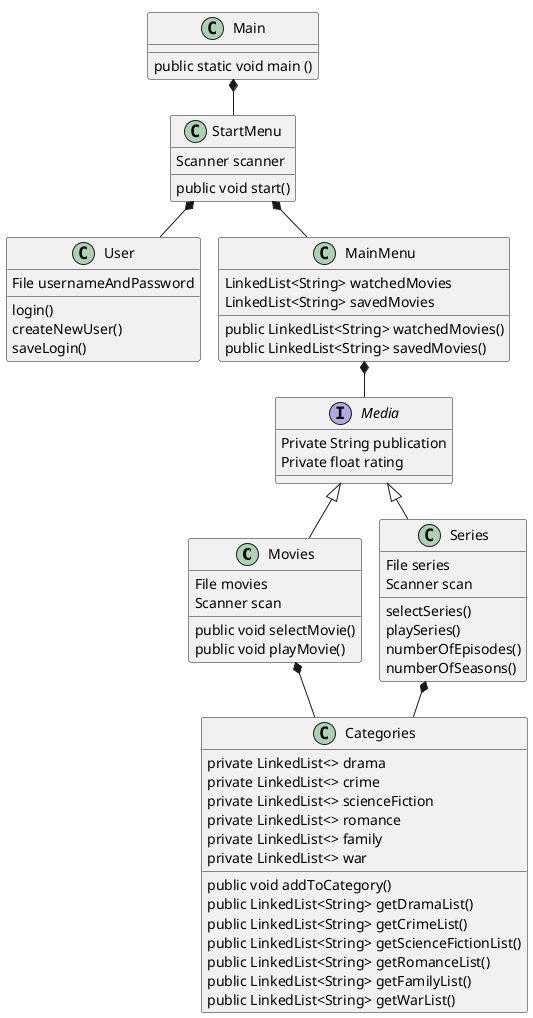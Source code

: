 @startuml
'https://plantuml.com/class-diagram
!pragma layout smetana

class Movies
class Series
interface Media
class Categories
class User
class StartMenu
class MainMenu
class Main


Media <|-- Movies
Media <|-- Series

Movies *-- Categories
Series *-- Categories
StartMenu *-- User
StartMenu *-- MainMenu
Main *-- StartMenu
MainMenu *-- Media

class Main {
public static void main ()
}

class StartMenu {
Scanner scanner
public void start()

}

class Categories {
private LinkedList<> drama
private LinkedList<> crime
private LinkedList<> scienceFiction
private LinkedList<> romance
private LinkedList<> family
private LinkedList<> war

public void addToCategory()
public LinkedList<String> getDramaList()
public LinkedList<String> getCrimeList()
public LinkedList<String> getScienceFictionList()
public LinkedList<String> getRomanceList()
public LinkedList<String> getFamilyList()
public LinkedList<String> getWarList()
}

Interface Media {
Private String publication
Private float rating
}

class Movies{
File movies
Scanner scan
public void selectMovie()
public void playMovie()
}

class Series {
File series
Scanner scan
selectSeries()
playSeries()
numberOfEpisodes()
numberOfSeasons()
}

class User{
File usernameAndPassword
login()
createNewUser()
saveLogin()
}

class MainMenu {
LinkedList<String> watchedMovies
LinkedList<String> savedMovies
public LinkedList<String> watchedMovies()
public LinkedList<String> savedMovies()
}


@enduml